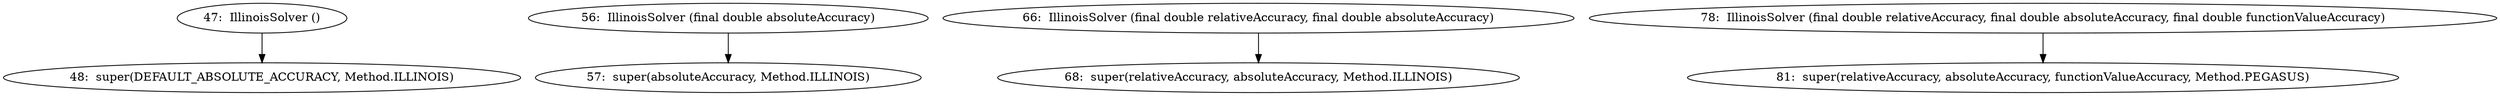 digraph IllinoisSolver_CFG {
  // graph-vertices
  v1  [label="47:  IllinoisSolver ()"];
  v2  [label="48:  super(DEFAULT_ABSOLUTE_ACCURACY, Method.ILLINOIS)"];
  v3  [label="56:  IllinoisSolver (final double absoluteAccuracy)"];
  v4  [label="57:  super(absoluteAccuracy, Method.ILLINOIS)"];
  v5  [label="66:  IllinoisSolver (final double relativeAccuracy, final double absoluteAccuracy)"];
  v6  [label="68:  super(relativeAccuracy, absoluteAccuracy, Method.ILLINOIS)"];
  v7  [label="78:  IllinoisSolver (final double relativeAccuracy, final double absoluteAccuracy, final double functionValueAccuracy)"];
  v8  [label="81:  super(relativeAccuracy, absoluteAccuracy, functionValueAccuracy, Method.PEGASUS)"];
  // graph-edges
  v1 -> v2;
  v3 -> v4;
  v5 -> v6;
  v7 -> v8;
  // end-of-graph
}
